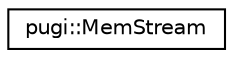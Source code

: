 digraph "Graphical Class Hierarchy"
{
  edge [fontname="Helvetica",fontsize="10",labelfontname="Helvetica",labelfontsize="10"];
  node [fontname="Helvetica",fontsize="10",shape=record];
  rankdir="LR";
  Node1 [label="pugi::MemStream",height=0.2,width=0.4,color="black", fillcolor="white", style="filled",URL="$classpugi_1_1_mem_stream.html"];
}
